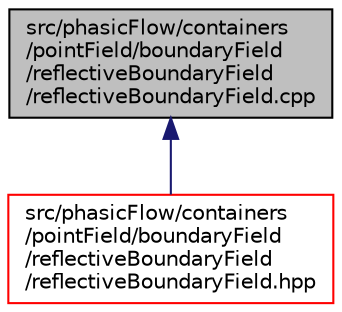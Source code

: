 digraph "src/phasicFlow/containers/pointField/boundaryField/reflectiveBoundaryField/reflectiveBoundaryField.cpp"
{
 // LATEX_PDF_SIZE
  edge [fontname="Helvetica",fontsize="10",labelfontname="Helvetica",labelfontsize="10"];
  node [fontname="Helvetica",fontsize="10",shape=record];
  Node1 [label="src/phasicFlow/containers\l/pointField/boundaryField\l/reflectiveBoundaryField\l/reflectiveBoundaryField.cpp",height=0.2,width=0.4,color="black", fillcolor="grey75", style="filled", fontcolor="black",tooltip=" "];
  Node1 -> Node2 [dir="back",color="midnightblue",fontsize="10",style="solid",fontname="Helvetica"];
  Node2 [label="src/phasicFlow/containers\l/pointField/boundaryField\l/reflectiveBoundaryField\l/reflectiveBoundaryField.hpp",height=0.2,width=0.4,color="red", fillcolor="white", style="filled",URL="$reflectiveBoundaryField_8hpp.html",tooltip=" "];
}
